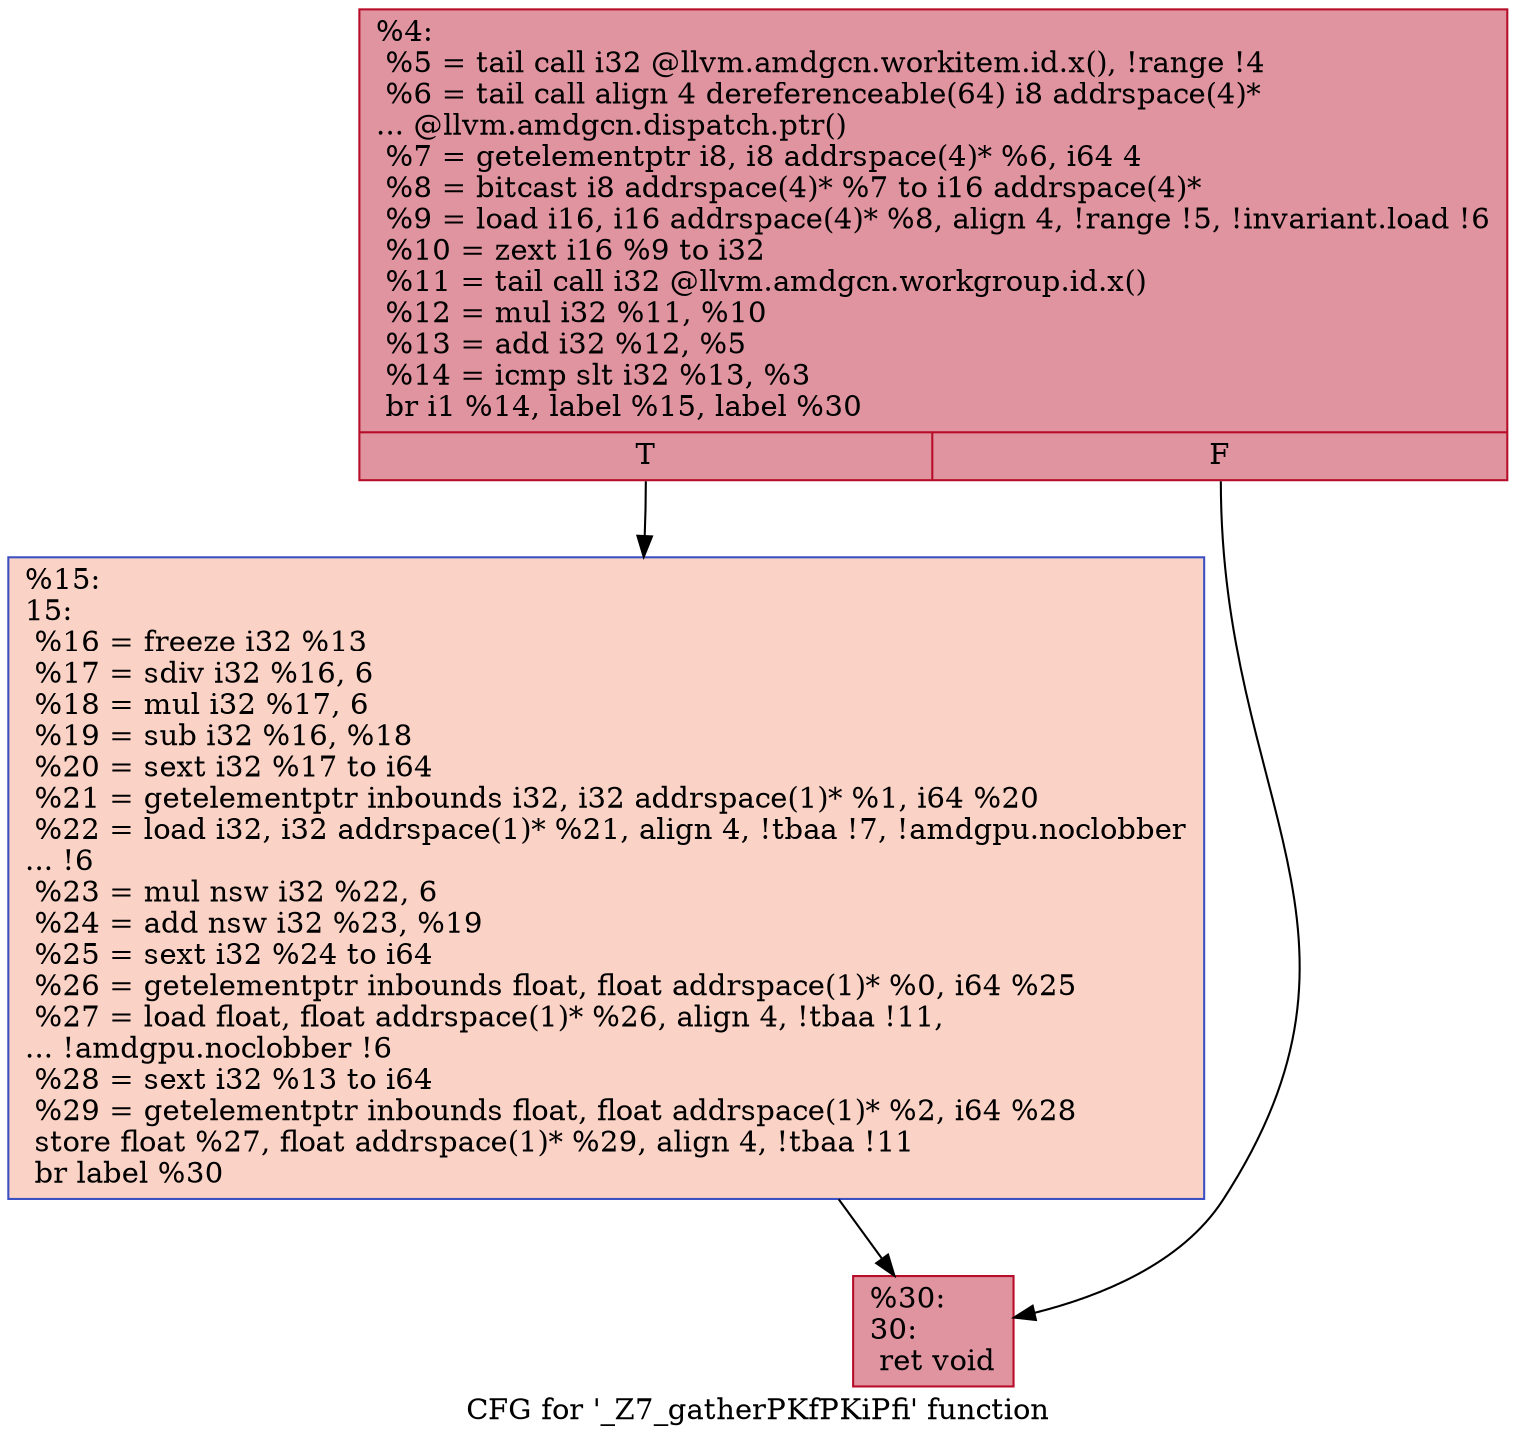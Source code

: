 digraph "CFG for '_Z7_gatherPKfPKiPfi' function" {
	label="CFG for '_Z7_gatherPKfPKiPfi' function";

	Node0x5e7d1e0 [shape=record,color="#b70d28ff", style=filled, fillcolor="#b70d2870",label="{%4:\l  %5 = tail call i32 @llvm.amdgcn.workitem.id.x(), !range !4\l  %6 = tail call align 4 dereferenceable(64) i8 addrspace(4)*\l... @llvm.amdgcn.dispatch.ptr()\l  %7 = getelementptr i8, i8 addrspace(4)* %6, i64 4\l  %8 = bitcast i8 addrspace(4)* %7 to i16 addrspace(4)*\l  %9 = load i16, i16 addrspace(4)* %8, align 4, !range !5, !invariant.load !6\l  %10 = zext i16 %9 to i32\l  %11 = tail call i32 @llvm.amdgcn.workgroup.id.x()\l  %12 = mul i32 %11, %10\l  %13 = add i32 %12, %5\l  %14 = icmp slt i32 %13, %3\l  br i1 %14, label %15, label %30\l|{<s0>T|<s1>F}}"];
	Node0x5e7d1e0:s0 -> Node0x5e7f0b0;
	Node0x5e7d1e0:s1 -> Node0x5e7f140;
	Node0x5e7f0b0 [shape=record,color="#3d50c3ff", style=filled, fillcolor="#f59c7d70",label="{%15:\l15:                                               \l  %16 = freeze i32 %13\l  %17 = sdiv i32 %16, 6\l  %18 = mul i32 %17, 6\l  %19 = sub i32 %16, %18\l  %20 = sext i32 %17 to i64\l  %21 = getelementptr inbounds i32, i32 addrspace(1)* %1, i64 %20\l  %22 = load i32, i32 addrspace(1)* %21, align 4, !tbaa !7, !amdgpu.noclobber\l... !6\l  %23 = mul nsw i32 %22, 6\l  %24 = add nsw i32 %23, %19\l  %25 = sext i32 %24 to i64\l  %26 = getelementptr inbounds float, float addrspace(1)* %0, i64 %25\l  %27 = load float, float addrspace(1)* %26, align 4, !tbaa !11,\l... !amdgpu.noclobber !6\l  %28 = sext i32 %13 to i64\l  %29 = getelementptr inbounds float, float addrspace(1)* %2, i64 %28\l  store float %27, float addrspace(1)* %29, align 4, !tbaa !11\l  br label %30\l}"];
	Node0x5e7f0b0 -> Node0x5e7f140;
	Node0x5e7f140 [shape=record,color="#b70d28ff", style=filled, fillcolor="#b70d2870",label="{%30:\l30:                                               \l  ret void\l}"];
}
